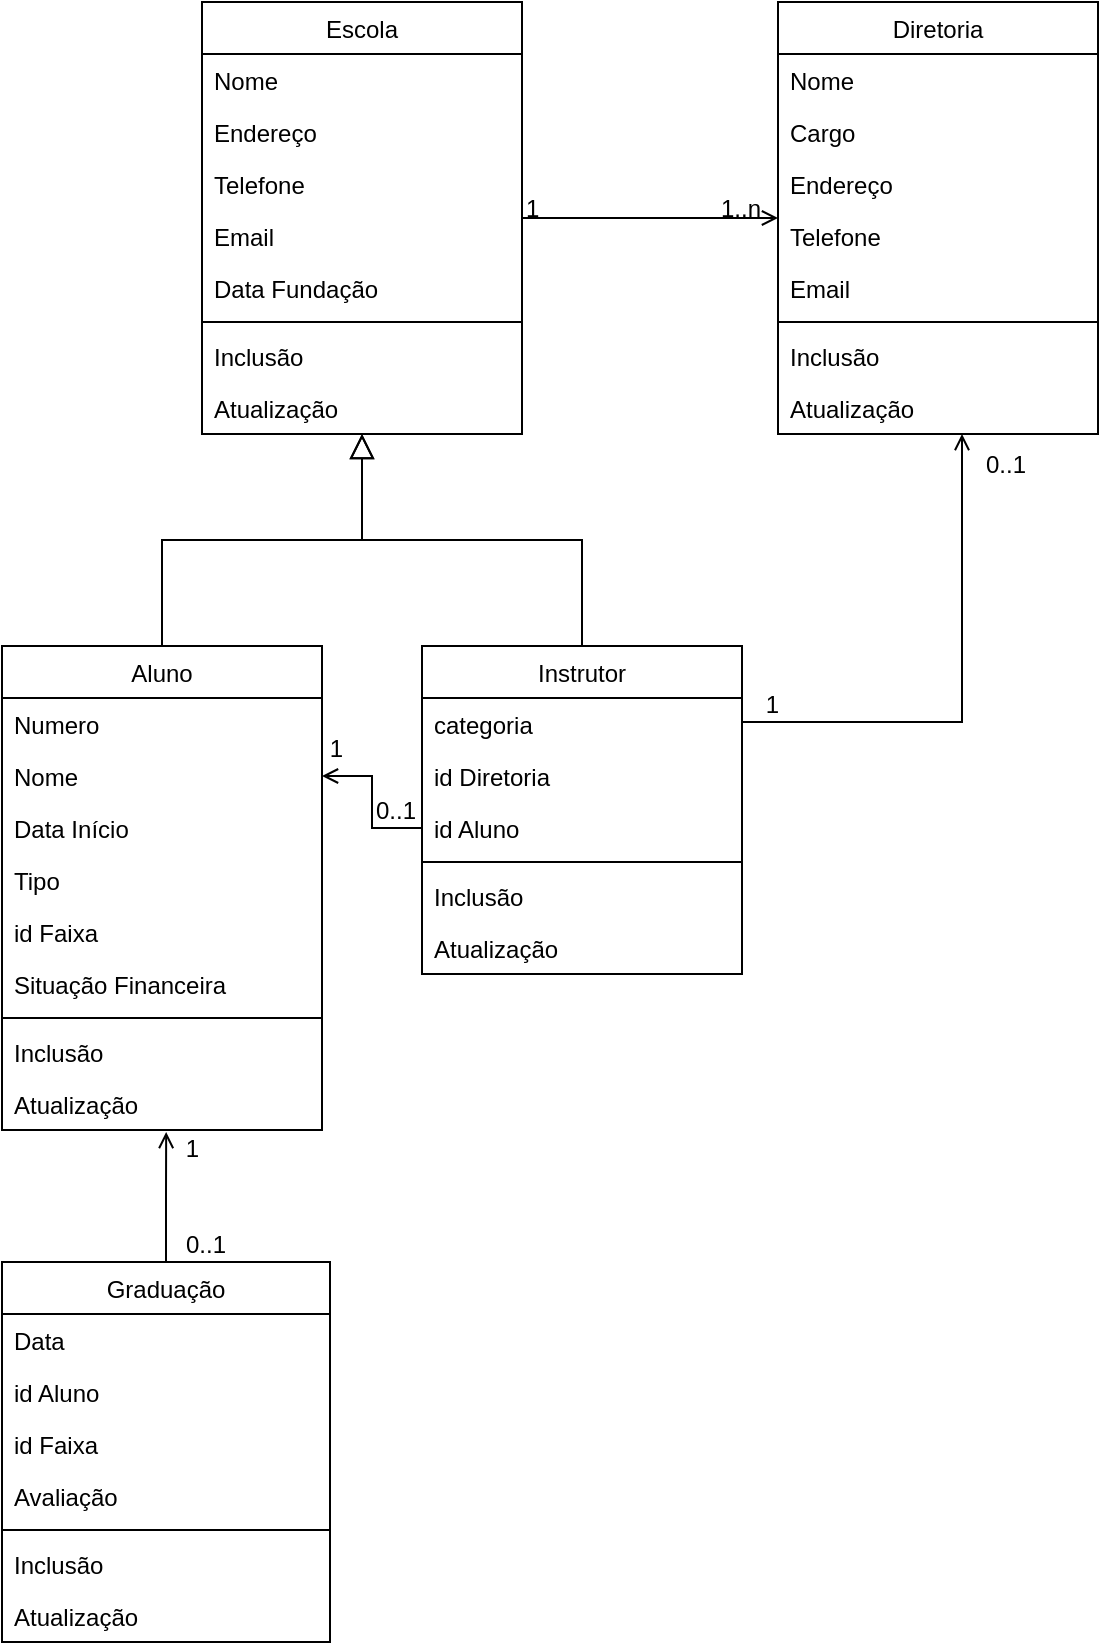 <mxfile version="18.0.1" type="device" pages="3"><diagram id="C5RBs43oDa-KdzZeNtuy" name="Escola"><mxGraphModel dx="1102" dy="857" grid="1" gridSize="10" guides="1" tooltips="1" connect="1" arrows="1" fold="1" page="1" pageScale="1" pageWidth="827" pageHeight="1169" math="0" shadow="0"><root><mxCell id="WIyWlLk6GJQsqaUBKTNV-0"/><mxCell id="WIyWlLk6GJQsqaUBKTNV-1" parent="WIyWlLk6GJQsqaUBKTNV-0"/><mxCell id="zkfFHV4jXpPFQw0GAbJ--0" value="Escola" style="swimlane;fontStyle=0;align=center;verticalAlign=top;childLayout=stackLayout;horizontal=1;startSize=26;horizontalStack=0;resizeParent=1;resizeLast=0;collapsible=1;marginBottom=0;rounded=0;shadow=0;strokeWidth=1;" parent="WIyWlLk6GJQsqaUBKTNV-1" vertex="1"><mxGeometry x="220" y="120" width="160" height="216" as="geometry"><mxRectangle x="230" y="140" width="160" height="26" as="alternateBounds"/></mxGeometry></mxCell><mxCell id="zkfFHV4jXpPFQw0GAbJ--1" value="Nome" style="text;align=left;verticalAlign=top;spacingLeft=4;spacingRight=4;overflow=hidden;rotatable=0;points=[[0,0.5],[1,0.5]];portConstraint=eastwest;" parent="zkfFHV4jXpPFQw0GAbJ--0" vertex="1"><mxGeometry y="26" width="160" height="26" as="geometry"/></mxCell><mxCell id="zkfFHV4jXpPFQw0GAbJ--2" value="Endereço" style="text;align=left;verticalAlign=top;spacingLeft=4;spacingRight=4;overflow=hidden;rotatable=0;points=[[0,0.5],[1,0.5]];portConstraint=eastwest;rounded=0;shadow=0;html=0;" parent="zkfFHV4jXpPFQw0GAbJ--0" vertex="1"><mxGeometry y="52" width="160" height="26" as="geometry"/></mxCell><mxCell id="zkfFHV4jXpPFQw0GAbJ--3" value="Telefone" style="text;align=left;verticalAlign=top;spacingLeft=4;spacingRight=4;overflow=hidden;rotatable=0;points=[[0,0.5],[1,0.5]];portConstraint=eastwest;rounded=0;shadow=0;html=0;" parent="zkfFHV4jXpPFQw0GAbJ--0" vertex="1"><mxGeometry y="78" width="160" height="26" as="geometry"/></mxCell><mxCell id="xUo2ftf9a0GuHG7YRG0D-17" value="Email" style="text;align=left;verticalAlign=top;spacingLeft=4;spacingRight=4;overflow=hidden;rotatable=0;points=[[0,0.5],[1,0.5]];portConstraint=eastwest;rounded=0;shadow=0;html=0;" vertex="1" parent="zkfFHV4jXpPFQw0GAbJ--0"><mxGeometry y="104" width="160" height="26" as="geometry"/></mxCell><mxCell id="xUo2ftf9a0GuHG7YRG0D-16" value="Data Fundação" style="text;align=left;verticalAlign=top;spacingLeft=4;spacingRight=4;overflow=hidden;rotatable=0;points=[[0,0.5],[1,0.5]];portConstraint=eastwest;rounded=0;shadow=0;html=0;" vertex="1" parent="zkfFHV4jXpPFQw0GAbJ--0"><mxGeometry y="130" width="160" height="26" as="geometry"/></mxCell><mxCell id="zkfFHV4jXpPFQw0GAbJ--4" value="" style="line;html=1;strokeWidth=1;align=left;verticalAlign=middle;spacingTop=-1;spacingLeft=3;spacingRight=3;rotatable=0;labelPosition=right;points=[];portConstraint=eastwest;" parent="zkfFHV4jXpPFQw0GAbJ--0" vertex="1"><mxGeometry y="156" width="160" height="8" as="geometry"/></mxCell><mxCell id="xUo2ftf9a0GuHG7YRG0D-18" value="Inclusão" style="text;align=left;verticalAlign=top;spacingLeft=4;spacingRight=4;overflow=hidden;rotatable=0;points=[[0,0.5],[1,0.5]];portConstraint=eastwest;" vertex="1" parent="zkfFHV4jXpPFQw0GAbJ--0"><mxGeometry y="164" width="160" height="26" as="geometry"/></mxCell><mxCell id="zkfFHV4jXpPFQw0GAbJ--5" value="Atualização" style="text;align=left;verticalAlign=top;spacingLeft=4;spacingRight=4;overflow=hidden;rotatable=0;points=[[0,0.5],[1,0.5]];portConstraint=eastwest;" parent="zkfFHV4jXpPFQw0GAbJ--0" vertex="1"><mxGeometry y="190" width="160" height="26" as="geometry"/></mxCell><mxCell id="zkfFHV4jXpPFQw0GAbJ--6" value="Aluno" style="swimlane;fontStyle=0;align=center;verticalAlign=top;childLayout=stackLayout;horizontal=1;startSize=26;horizontalStack=0;resizeParent=1;resizeLast=0;collapsible=1;marginBottom=0;rounded=0;shadow=0;strokeWidth=1;" parent="WIyWlLk6GJQsqaUBKTNV-1" vertex="1"><mxGeometry x="120" y="442" width="160" height="242" as="geometry"><mxRectangle x="130" y="380" width="160" height="26" as="alternateBounds"/></mxGeometry></mxCell><mxCell id="zkfFHV4jXpPFQw0GAbJ--7" value="Numero" style="text;align=left;verticalAlign=top;spacingLeft=4;spacingRight=4;overflow=hidden;rotatable=0;points=[[0,0.5],[1,0.5]];portConstraint=eastwest;" parent="zkfFHV4jXpPFQw0GAbJ--6" vertex="1"><mxGeometry y="26" width="160" height="26" as="geometry"/></mxCell><mxCell id="zkfFHV4jXpPFQw0GAbJ--8" value="Nome" style="text;align=left;verticalAlign=top;spacingLeft=4;spacingRight=4;overflow=hidden;rotatable=0;points=[[0,0.5],[1,0.5]];portConstraint=eastwest;rounded=0;shadow=0;html=0;" parent="zkfFHV4jXpPFQw0GAbJ--6" vertex="1"><mxGeometry y="52" width="160" height="26" as="geometry"/></mxCell><mxCell id="xUo2ftf9a0GuHG7YRG0D-12" value="Data Início" style="text;align=left;verticalAlign=top;spacingLeft=4;spacingRight=4;overflow=hidden;rotatable=0;points=[[0,0.5],[1,0.5]];portConstraint=eastwest;rounded=0;shadow=0;html=0;" vertex="1" parent="zkfFHV4jXpPFQw0GAbJ--6"><mxGeometry y="78" width="160" height="26" as="geometry"/></mxCell><mxCell id="xUo2ftf9a0GuHG7YRG0D-14" value="Tipo" style="text;align=left;verticalAlign=top;spacingLeft=4;spacingRight=4;overflow=hidden;rotatable=0;points=[[0,0.5],[1,0.5]];portConstraint=eastwest;rounded=0;shadow=0;html=0;" vertex="1" parent="zkfFHV4jXpPFQw0GAbJ--6"><mxGeometry y="104" width="160" height="26" as="geometry"/></mxCell><mxCell id="xUo2ftf9a0GuHG7YRG0D-13" value="id Faixa" style="text;align=left;verticalAlign=top;spacingLeft=4;spacingRight=4;overflow=hidden;rotatable=0;points=[[0,0.5],[1,0.5]];portConstraint=eastwest;rounded=0;shadow=0;html=0;" vertex="1" parent="zkfFHV4jXpPFQw0GAbJ--6"><mxGeometry y="130" width="160" height="26" as="geometry"/></mxCell><mxCell id="xUo2ftf9a0GuHG7YRG0D-15" value="Situação Financeira" style="text;align=left;verticalAlign=top;spacingLeft=4;spacingRight=4;overflow=hidden;rotatable=0;points=[[0,0.5],[1,0.5]];portConstraint=eastwest;rounded=0;shadow=0;html=0;" vertex="1" parent="zkfFHV4jXpPFQw0GAbJ--6"><mxGeometry y="156" width="160" height="26" as="geometry"/></mxCell><mxCell id="zkfFHV4jXpPFQw0GAbJ--9" value="" style="line;html=1;strokeWidth=1;align=left;verticalAlign=middle;spacingTop=-1;spacingLeft=3;spacingRight=3;rotatable=0;labelPosition=right;points=[];portConstraint=eastwest;" parent="zkfFHV4jXpPFQw0GAbJ--6" vertex="1"><mxGeometry y="182" width="160" height="8" as="geometry"/></mxCell><mxCell id="zkfFHV4jXpPFQw0GAbJ--11" value="Inclusão" style="text;align=left;verticalAlign=top;spacingLeft=4;spacingRight=4;overflow=hidden;rotatable=0;points=[[0,0.5],[1,0.5]];portConstraint=eastwest;" parent="zkfFHV4jXpPFQw0GAbJ--6" vertex="1"><mxGeometry y="190" width="160" height="26" as="geometry"/></mxCell><mxCell id="zkfFHV4jXpPFQw0GAbJ--10" value="Atualização" style="text;align=left;verticalAlign=top;spacingLeft=4;spacingRight=4;overflow=hidden;rotatable=0;points=[[0,0.5],[1,0.5]];portConstraint=eastwest;fontStyle=0" parent="zkfFHV4jXpPFQw0GAbJ--6" vertex="1"><mxGeometry y="216" width="160" height="26" as="geometry"/></mxCell><mxCell id="zkfFHV4jXpPFQw0GAbJ--12" value="" style="endArrow=block;endSize=10;endFill=0;shadow=0;strokeWidth=1;rounded=0;edgeStyle=elbowEdgeStyle;elbow=vertical;" parent="WIyWlLk6GJQsqaUBKTNV-1" source="zkfFHV4jXpPFQw0GAbJ--6" target="zkfFHV4jXpPFQw0GAbJ--0" edge="1"><mxGeometry width="160" relative="1" as="geometry"><mxPoint x="200" y="203" as="sourcePoint"/><mxPoint x="200" y="203" as="targetPoint"/></mxGeometry></mxCell><mxCell id="zkfFHV4jXpPFQw0GAbJ--13" value="Instrutor" style="swimlane;fontStyle=0;align=center;verticalAlign=top;childLayout=stackLayout;horizontal=1;startSize=26;horizontalStack=0;resizeParent=1;resizeLast=0;collapsible=1;marginBottom=0;rounded=0;shadow=0;strokeWidth=1;" parent="WIyWlLk6GJQsqaUBKTNV-1" vertex="1"><mxGeometry x="330" y="442" width="160" height="164" as="geometry"><mxRectangle x="340" y="380" width="170" height="26" as="alternateBounds"/></mxGeometry></mxCell><mxCell id="xUo2ftf9a0GuHG7YRG0D-32" value="categoria" style="text;align=left;verticalAlign=top;spacingLeft=4;spacingRight=4;overflow=hidden;rotatable=0;points=[[0,0.5],[1,0.5]];portConstraint=eastwest;" vertex="1" parent="zkfFHV4jXpPFQw0GAbJ--13"><mxGeometry y="26" width="160" height="26" as="geometry"/></mxCell><mxCell id="xUo2ftf9a0GuHG7YRG0D-33" value="id Diretoria" style="text;align=left;verticalAlign=top;spacingLeft=4;spacingRight=4;overflow=hidden;rotatable=0;points=[[0,0.5],[1,0.5]];portConstraint=eastwest;" vertex="1" parent="zkfFHV4jXpPFQw0GAbJ--13"><mxGeometry y="52" width="160" height="26" as="geometry"/></mxCell><mxCell id="zkfFHV4jXpPFQw0GAbJ--14" value="id Aluno" style="text;align=left;verticalAlign=top;spacingLeft=4;spacingRight=4;overflow=hidden;rotatable=0;points=[[0,0.5],[1,0.5]];portConstraint=eastwest;" parent="zkfFHV4jXpPFQw0GAbJ--13" vertex="1"><mxGeometry y="78" width="160" height="26" as="geometry"/></mxCell><mxCell id="zkfFHV4jXpPFQw0GAbJ--15" value="" style="line;html=1;strokeWidth=1;align=left;verticalAlign=middle;spacingTop=-1;spacingLeft=3;spacingRight=3;rotatable=0;labelPosition=right;points=[];portConstraint=eastwest;" parent="zkfFHV4jXpPFQw0GAbJ--13" vertex="1"><mxGeometry y="104" width="160" height="8" as="geometry"/></mxCell><mxCell id="xUo2ftf9a0GuHG7YRG0D-19" value="Inclusão" style="text;align=left;verticalAlign=top;spacingLeft=4;spacingRight=4;overflow=hidden;rotatable=0;points=[[0,0.5],[1,0.5]];portConstraint=eastwest;" vertex="1" parent="zkfFHV4jXpPFQw0GAbJ--13"><mxGeometry y="112" width="160" height="26" as="geometry"/></mxCell><mxCell id="xUo2ftf9a0GuHG7YRG0D-20" value="Atualização" style="text;align=left;verticalAlign=top;spacingLeft=4;spacingRight=4;overflow=hidden;rotatable=0;points=[[0,0.5],[1,0.5]];portConstraint=eastwest;fontStyle=0" vertex="1" parent="zkfFHV4jXpPFQw0GAbJ--13"><mxGeometry y="138" width="160" height="26" as="geometry"/></mxCell><mxCell id="zkfFHV4jXpPFQw0GAbJ--16" value="" style="endArrow=block;endSize=10;endFill=0;shadow=0;strokeWidth=1;rounded=0;edgeStyle=elbowEdgeStyle;elbow=vertical;" parent="WIyWlLk6GJQsqaUBKTNV-1" source="zkfFHV4jXpPFQw0GAbJ--13" target="zkfFHV4jXpPFQw0GAbJ--0" edge="1"><mxGeometry width="160" relative="1" as="geometry"><mxPoint x="210" y="373" as="sourcePoint"/><mxPoint x="310" y="271" as="targetPoint"/></mxGeometry></mxCell><mxCell id="zkfFHV4jXpPFQw0GAbJ--17" value="Diretoria" style="swimlane;fontStyle=0;align=center;verticalAlign=top;childLayout=stackLayout;horizontal=1;startSize=26;horizontalStack=0;resizeParent=1;resizeLast=0;collapsible=1;marginBottom=0;rounded=0;shadow=0;strokeWidth=1;" parent="WIyWlLk6GJQsqaUBKTNV-1" vertex="1"><mxGeometry x="508" y="120" width="160" height="216" as="geometry"><mxRectangle x="550" y="140" width="160" height="26" as="alternateBounds"/></mxGeometry></mxCell><mxCell id="zkfFHV4jXpPFQw0GAbJ--18" value="Nome" style="text;align=left;verticalAlign=top;spacingLeft=4;spacingRight=4;overflow=hidden;rotatable=0;points=[[0,0.5],[1,0.5]];portConstraint=eastwest;" parent="zkfFHV4jXpPFQw0GAbJ--17" vertex="1"><mxGeometry y="26" width="160" height="26" as="geometry"/></mxCell><mxCell id="zkfFHV4jXpPFQw0GAbJ--19" value="Cargo" style="text;align=left;verticalAlign=top;spacingLeft=4;spacingRight=4;overflow=hidden;rotatable=0;points=[[0,0.5],[1,0.5]];portConstraint=eastwest;rounded=0;shadow=0;html=0;" parent="zkfFHV4jXpPFQw0GAbJ--17" vertex="1"><mxGeometry y="52" width="160" height="26" as="geometry"/></mxCell><mxCell id="zkfFHV4jXpPFQw0GAbJ--20" value="Endereço" style="text;align=left;verticalAlign=top;spacingLeft=4;spacingRight=4;overflow=hidden;rotatable=0;points=[[0,0.5],[1,0.5]];portConstraint=eastwest;rounded=0;shadow=0;html=0;" parent="zkfFHV4jXpPFQw0GAbJ--17" vertex="1"><mxGeometry y="78" width="160" height="26" as="geometry"/></mxCell><mxCell id="zkfFHV4jXpPFQw0GAbJ--21" value="Telefone" style="text;align=left;verticalAlign=top;spacingLeft=4;spacingRight=4;overflow=hidden;rotatable=0;points=[[0,0.5],[1,0.5]];portConstraint=eastwest;rounded=0;shadow=0;html=0;" parent="zkfFHV4jXpPFQw0GAbJ--17" vertex="1"><mxGeometry y="104" width="160" height="26" as="geometry"/></mxCell><mxCell id="zkfFHV4jXpPFQw0GAbJ--22" value="Email" style="text;align=left;verticalAlign=top;spacingLeft=4;spacingRight=4;overflow=hidden;rotatable=0;points=[[0,0.5],[1,0.5]];portConstraint=eastwest;rounded=0;shadow=0;html=0;" parent="zkfFHV4jXpPFQw0GAbJ--17" vertex="1"><mxGeometry y="130" width="160" height="26" as="geometry"/></mxCell><mxCell id="zkfFHV4jXpPFQw0GAbJ--23" value="" style="line;html=1;strokeWidth=1;align=left;verticalAlign=middle;spacingTop=-1;spacingLeft=3;spacingRight=3;rotatable=0;labelPosition=right;points=[];portConstraint=eastwest;" parent="zkfFHV4jXpPFQw0GAbJ--17" vertex="1"><mxGeometry y="156" width="160" height="8" as="geometry"/></mxCell><mxCell id="xUo2ftf9a0GuHG7YRG0D-21" value="Inclusão" style="text;align=left;verticalAlign=top;spacingLeft=4;spacingRight=4;overflow=hidden;rotatable=0;points=[[0,0.5],[1,0.5]];portConstraint=eastwest;" vertex="1" parent="zkfFHV4jXpPFQw0GAbJ--17"><mxGeometry y="164" width="160" height="26" as="geometry"/></mxCell><mxCell id="xUo2ftf9a0GuHG7YRG0D-22" value="Atualização" style="text;align=left;verticalAlign=top;spacingLeft=4;spacingRight=4;overflow=hidden;rotatable=0;points=[[0,0.5],[1,0.5]];portConstraint=eastwest;" vertex="1" parent="zkfFHV4jXpPFQw0GAbJ--17"><mxGeometry y="190" width="160" height="26" as="geometry"/></mxCell><mxCell id="zkfFHV4jXpPFQw0GAbJ--26" value="" style="endArrow=open;shadow=0;strokeWidth=1;rounded=0;endFill=1;edgeStyle=elbowEdgeStyle;elbow=vertical;" parent="WIyWlLk6GJQsqaUBKTNV-1" source="zkfFHV4jXpPFQw0GAbJ--0" target="zkfFHV4jXpPFQw0GAbJ--17" edge="1"><mxGeometry x="0.5" y="41" relative="1" as="geometry"><mxPoint x="380" y="192" as="sourcePoint"/><mxPoint x="540" y="192" as="targetPoint"/><mxPoint x="-40" y="32" as="offset"/></mxGeometry></mxCell><mxCell id="zkfFHV4jXpPFQw0GAbJ--27" value="1" style="resizable=0;align=left;verticalAlign=bottom;labelBackgroundColor=none;fontSize=12;" parent="zkfFHV4jXpPFQw0GAbJ--26" connectable="0" vertex="1"><mxGeometry x="-1" relative="1" as="geometry"><mxPoint y="4" as="offset"/></mxGeometry></mxCell><mxCell id="zkfFHV4jXpPFQw0GAbJ--28" value="1..n" style="resizable=0;align=right;verticalAlign=bottom;labelBackgroundColor=none;fontSize=12;" parent="zkfFHV4jXpPFQw0GAbJ--26" connectable="0" vertex="1"><mxGeometry x="1" relative="1" as="geometry"><mxPoint x="-7" y="4" as="offset"/></mxGeometry></mxCell><mxCell id="xUo2ftf9a0GuHG7YRG0D-3" value="" style="endArrow=open;shadow=0;strokeWidth=1;rounded=0;endFill=1;edgeStyle=elbowEdgeStyle;elbow=vertical;entryX=0.575;entryY=1;entryDx=0;entryDy=0;entryPerimeter=0;exitX=1;exitY=0.5;exitDx=0;exitDy=0;" edge="1" parent="WIyWlLk6GJQsqaUBKTNV-1" source="zkfFHV4jXpPFQw0GAbJ--14"><mxGeometry x="0.5" y="41" relative="1" as="geometry"><mxPoint x="480" y="430" as="sourcePoint"/><mxPoint x="600" y="336" as="targetPoint"/><mxPoint x="-40" y="32" as="offset"/><Array as="points"><mxPoint x="560" y="480"/></Array></mxGeometry></mxCell><mxCell id="xUo2ftf9a0GuHG7YRG0D-4" value="0..1" style="resizable=0;align=left;verticalAlign=bottom;labelBackgroundColor=none;fontSize=12;" connectable="0" vertex="1" parent="xUo2ftf9a0GuHG7YRG0D-3"><mxGeometry x="-1" relative="1" as="geometry"><mxPoint x="120" y="-173" as="offset"/></mxGeometry></mxCell><mxCell id="xUo2ftf9a0GuHG7YRG0D-5" value="1" style="resizable=0;align=right;verticalAlign=bottom;labelBackgroundColor=none;fontSize=12;" connectable="0" vertex="1" parent="xUo2ftf9a0GuHG7YRG0D-3"><mxGeometry x="1" relative="1" as="geometry"><mxPoint x="-90" y="144" as="offset"/></mxGeometry></mxCell><mxCell id="xUo2ftf9a0GuHG7YRG0D-7" value="" style="endArrow=open;shadow=0;strokeWidth=1;rounded=0;endFill=1;edgeStyle=elbowEdgeStyle;elbow=vertical;exitX=0;exitY=0.5;exitDx=0;exitDy=0;entryX=1;entryY=0.5;entryDx=0;entryDy=0;" edge="1" parent="WIyWlLk6GJQsqaUBKTNV-1" source="zkfFHV4jXpPFQw0GAbJ--14" target="zkfFHV4jXpPFQw0GAbJ--8"><mxGeometry x="0.5" y="41" relative="1" as="geometry"><mxPoint x="400" y="209" as="sourcePoint"/><mxPoint x="528" y="209" as="targetPoint"/><mxPoint x="-40" y="32" as="offset"/></mxGeometry></mxCell><mxCell id="xUo2ftf9a0GuHG7YRG0D-8" value="0..1" style="resizable=0;align=left;verticalAlign=bottom;labelBackgroundColor=none;fontSize=12;" connectable="0" vertex="1" parent="xUo2ftf9a0GuHG7YRG0D-7"><mxGeometry x="-1" relative="1" as="geometry"><mxPoint x="-120" y="217" as="offset"/></mxGeometry></mxCell><mxCell id="xUo2ftf9a0GuHG7YRG0D-9" value="1" style="resizable=0;align=right;verticalAlign=bottom;labelBackgroundColor=none;fontSize=12;" connectable="0" vertex="1" parent="xUo2ftf9a0GuHG7YRG0D-7"><mxGeometry x="1" relative="1" as="geometry"><mxPoint x="-60" y="195" as="offset"/></mxGeometry></mxCell><mxCell id="xUo2ftf9a0GuHG7YRG0D-34" value="Graduação" style="swimlane;fontStyle=0;align=center;verticalAlign=top;childLayout=stackLayout;horizontal=1;startSize=26;horizontalStack=0;resizeParent=1;resizeLast=0;collapsible=1;marginBottom=0;rounded=0;shadow=0;strokeWidth=1;" vertex="1" parent="WIyWlLk6GJQsqaUBKTNV-1"><mxGeometry x="120" y="750" width="164" height="190" as="geometry"><mxRectangle x="340" y="380" width="170" height="26" as="alternateBounds"/></mxGeometry></mxCell><mxCell id="xUo2ftf9a0GuHG7YRG0D-35" value="Data" style="text;align=left;verticalAlign=top;spacingLeft=4;spacingRight=4;overflow=hidden;rotatable=0;points=[[0,0.5],[1,0.5]];portConstraint=eastwest;" vertex="1" parent="xUo2ftf9a0GuHG7YRG0D-34"><mxGeometry y="26" width="164" height="26" as="geometry"/></mxCell><mxCell id="xUo2ftf9a0GuHG7YRG0D-36" value="id Aluno" style="text;align=left;verticalAlign=top;spacingLeft=4;spacingRight=4;overflow=hidden;rotatable=0;points=[[0,0.5],[1,0.5]];portConstraint=eastwest;" vertex="1" parent="xUo2ftf9a0GuHG7YRG0D-34"><mxGeometry y="52" width="164" height="26" as="geometry"/></mxCell><mxCell id="c6w7MMXmlsGYVmgzqtqq-0" value="id Faixa" style="text;align=left;verticalAlign=top;spacingLeft=4;spacingRight=4;overflow=hidden;rotatable=0;points=[[0,0.5],[1,0.5]];portConstraint=eastwest;" vertex="1" parent="xUo2ftf9a0GuHG7YRG0D-34"><mxGeometry y="78" width="164" height="26" as="geometry"/></mxCell><mxCell id="xUo2ftf9a0GuHG7YRG0D-37" value="Avaliação" style="text;align=left;verticalAlign=top;spacingLeft=4;spacingRight=4;overflow=hidden;rotatable=0;points=[[0,0.5],[1,0.5]];portConstraint=eastwest;" vertex="1" parent="xUo2ftf9a0GuHG7YRG0D-34"><mxGeometry y="104" width="164" height="26" as="geometry"/></mxCell><mxCell id="xUo2ftf9a0GuHG7YRG0D-38" value="" style="line;html=1;strokeWidth=1;align=left;verticalAlign=middle;spacingTop=-1;spacingLeft=3;spacingRight=3;rotatable=0;labelPosition=right;points=[];portConstraint=eastwest;" vertex="1" parent="xUo2ftf9a0GuHG7YRG0D-34"><mxGeometry y="130" width="164" height="8" as="geometry"/></mxCell><mxCell id="xUo2ftf9a0GuHG7YRG0D-39" value="Inclusão" style="text;align=left;verticalAlign=top;spacingLeft=4;spacingRight=4;overflow=hidden;rotatable=0;points=[[0,0.5],[1,0.5]];portConstraint=eastwest;" vertex="1" parent="xUo2ftf9a0GuHG7YRG0D-34"><mxGeometry y="138" width="164" height="26" as="geometry"/></mxCell><mxCell id="xUo2ftf9a0GuHG7YRG0D-40" value="Atualização" style="text;align=left;verticalAlign=top;spacingLeft=4;spacingRight=4;overflow=hidden;rotatable=0;points=[[0,0.5],[1,0.5]];portConstraint=eastwest;fontStyle=0" vertex="1" parent="xUo2ftf9a0GuHG7YRG0D-34"><mxGeometry y="164" width="164" height="26" as="geometry"/></mxCell><mxCell id="c6w7MMXmlsGYVmgzqtqq-1" value="" style="endArrow=open;shadow=0;strokeWidth=1;rounded=0;endFill=1;edgeStyle=elbowEdgeStyle;elbow=vertical;exitX=0.5;exitY=0;exitDx=0;exitDy=0;entryX=0.513;entryY=1.038;entryDx=0;entryDy=0;entryPerimeter=0;" edge="1" parent="WIyWlLk6GJQsqaUBKTNV-1" source="xUo2ftf9a0GuHG7YRG0D-34" target="zkfFHV4jXpPFQw0GAbJ--10"><mxGeometry x="0.5" y="41" relative="1" as="geometry"><mxPoint x="340" y="543" as="sourcePoint"/><mxPoint x="290" y="517" as="targetPoint"/><mxPoint x="-40" y="32" as="offset"/></mxGeometry></mxCell><mxCell id="c6w7MMXmlsGYVmgzqtqq-3" value="1" style="resizable=0;align=right;verticalAlign=bottom;labelBackgroundColor=none;fontSize=12;" connectable="0" vertex="1" parent="c6w7MMXmlsGYVmgzqtqq-1"><mxGeometry x="1" relative="1" as="geometry"><mxPoint x="90" y="-183" as="offset"/></mxGeometry></mxCell><mxCell id="c6w7MMXmlsGYVmgzqtqq-5" value="0..1" style="resizable=0;align=left;verticalAlign=bottom;labelBackgroundColor=none;fontSize=12;" connectable="0" vertex="1" parent="WIyWlLk6GJQsqaUBKTNV-1"><mxGeometry x="305" y="533" as="geometry"/></mxCell></root></mxGraphModel></diagram><diagram id="FbBpm_GdU_GxDmUcSdz3" name="Programa"><mxGraphModel dx="1102" dy="857" grid="1" gridSize="10" guides="1" tooltips="1" connect="1" arrows="1" fold="1" page="1" pageScale="1" pageWidth="827" pageHeight="1169" math="0" shadow="0"><root><mxCell id="0"/><mxCell id="1" parent="0"/><mxCell id="pBOj4XT8MHlEe216ShOD-1" value="Faixa" style="swimlane;fontStyle=1;align=center;verticalAlign=top;childLayout=stackLayout;horizontal=1;startSize=26;horizontalStack=0;resizeParent=1;resizeParentMax=0;resizeLast=0;collapsible=1;marginBottom=0;" vertex="1" parent="1"><mxGeometry x="300" y="359" width="160" height="242" as="geometry"><mxRectangle x="130" y="770" width="100" height="26" as="alternateBounds"/></mxGeometry></mxCell><mxCell id="pBOj4XT8MHlEe216ShOD-2" value="+ Cor" style="text;strokeColor=none;fillColor=none;align=left;verticalAlign=top;spacingLeft=4;spacingRight=4;overflow=hidden;rotatable=0;points=[[0,0.5],[1,0.5]];portConstraint=eastwest;" vertex="1" parent="pBOj4XT8MHlEe216ShOD-1"><mxGeometry y="26" width="160" height="26" as="geometry"/></mxCell><mxCell id="pBOj4XT8MHlEe216ShOD-3" value="+ Grau" style="text;strokeColor=none;fillColor=none;align=left;verticalAlign=top;spacingLeft=4;spacingRight=4;overflow=hidden;rotatable=0;points=[[0,0.5],[1,0.5]];portConstraint=eastwest;" vertex="1" parent="pBOj4XT8MHlEe216ShOD-1"><mxGeometry y="52" width="160" height="26" as="geometry"/></mxCell><mxCell id="pBOj4XT8MHlEe216ShOD-4" value="+ Tempo Médio Graduação" style="text;strokeColor=none;fillColor=none;align=left;verticalAlign=top;spacingLeft=4;spacingRight=4;overflow=hidden;rotatable=0;points=[[0,0.5],[1,0.5]];portConstraint=eastwest;" vertex="1" parent="pBOj4XT8MHlEe216ShOD-1"><mxGeometry y="78" width="160" height="26" as="geometry"/></mxCell><mxCell id="Yc0joaOH-OaUVPGc7T42-1" value="+ Tempo Médio Graduação" style="text;strokeColor=none;fillColor=none;align=left;verticalAlign=top;spacingLeft=4;spacingRight=4;overflow=hidden;rotatable=0;points=[[0,0.5],[1,0.5]];portConstraint=eastwest;" vertex="1" parent="pBOj4XT8MHlEe216ShOD-1"><mxGeometry y="104" width="160" height="26" as="geometry"/></mxCell><mxCell id="pBOj4XT8MHlEe216ShOD-23" value="+ Hex" style="text;strokeColor=none;fillColor=none;align=left;verticalAlign=top;spacingLeft=4;spacingRight=4;overflow=hidden;rotatable=0;points=[[0,0.5],[1,0.5]];portConstraint=eastwest;" vertex="1" parent="pBOj4XT8MHlEe216ShOD-1"><mxGeometry y="130" width="160" height="26" as="geometry"/></mxCell><mxCell id="pBOj4XT8MHlEe216ShOD-5" value="" style="line;strokeWidth=1;fillColor=none;align=left;verticalAlign=middle;spacingTop=-1;spacingLeft=3;spacingRight=3;rotatable=0;labelPosition=right;points=[];portConstraint=eastwest;" vertex="1" parent="pBOj4XT8MHlEe216ShOD-1"><mxGeometry y="156" width="160" height="8" as="geometry"/></mxCell><mxCell id="pBOj4XT8MHlEe216ShOD-6" value="+ Inclusão" style="text;strokeColor=none;fillColor=none;align=left;verticalAlign=top;spacingLeft=4;spacingRight=4;overflow=hidden;rotatable=0;points=[[0,0.5],[1,0.5]];portConstraint=eastwest;" vertex="1" parent="pBOj4XT8MHlEe216ShOD-1"><mxGeometry y="164" width="160" height="26" as="geometry"/></mxCell><mxCell id="pBOj4XT8MHlEe216ShOD-7" value="+ Atualização" style="text;strokeColor=none;fillColor=none;align=left;verticalAlign=top;spacingLeft=4;spacingRight=4;overflow=hidden;rotatable=0;points=[[0,0.5],[1,0.5]];portConstraint=eastwest;" vertex="1" parent="pBOj4XT8MHlEe216ShOD-1"><mxGeometry y="190" width="160" height="26" as="geometry"/></mxCell><mxCell id="pBOj4XT8MHlEe216ShOD-8" value="+ Consulta" style="text;strokeColor=none;fillColor=none;align=left;verticalAlign=top;spacingLeft=4;spacingRight=4;overflow=hidden;rotatable=0;points=[[0,0.5],[1,0.5]];portConstraint=eastwest;" vertex="1" parent="pBOj4XT8MHlEe216ShOD-1"><mxGeometry y="216" width="160" height="26" as="geometry"/></mxCell><mxCell id="pBOj4XT8MHlEe216ShOD-9" value="Programa" style="swimlane;fontStyle=0;align=center;verticalAlign=top;childLayout=stackLayout;horizontal=1;startSize=26;horizontalStack=0;resizeParent=1;resizeLast=0;collapsible=1;marginBottom=0;rounded=0;shadow=0;strokeWidth=1;" vertex="1" parent="1"><mxGeometry x="80" y="560" width="160" height="164" as="geometry"><mxRectangle x="340" y="380" width="170" height="26" as="alternateBounds"/></mxGeometry></mxCell><mxCell id="pBOj4XT8MHlEe216ShOD-10" value="id Faixa" style="text;align=left;verticalAlign=top;spacingLeft=4;spacingRight=4;overflow=hidden;rotatable=0;points=[[0,0.5],[1,0.5]];portConstraint=eastwest;" vertex="1" parent="pBOj4XT8MHlEe216ShOD-9"><mxGeometry y="26" width="160" height="26" as="geometry"/></mxCell><mxCell id="pBOj4XT8MHlEe216ShOD-11" value="Sequência" style="text;align=left;verticalAlign=top;spacingLeft=4;spacingRight=4;overflow=hidden;rotatable=0;points=[[0,0.5],[1,0.5]];portConstraint=eastwest;" vertex="1" parent="pBOj4XT8MHlEe216ShOD-9"><mxGeometry y="52" width="160" height="26" as="geometry"/></mxCell><mxCell id="pBOj4XT8MHlEe216ShOD-12" value="Descrição" style="text;align=left;verticalAlign=top;spacingLeft=4;spacingRight=4;overflow=hidden;rotatable=0;points=[[0,0.5],[1,0.5]];portConstraint=eastwest;" vertex="1" parent="pBOj4XT8MHlEe216ShOD-9"><mxGeometry y="78" width="160" height="26" as="geometry"/></mxCell><mxCell id="pBOj4XT8MHlEe216ShOD-13" value="" style="line;html=1;strokeWidth=1;align=left;verticalAlign=middle;spacingTop=-1;spacingLeft=3;spacingRight=3;rotatable=0;labelPosition=right;points=[];portConstraint=eastwest;" vertex="1" parent="pBOj4XT8MHlEe216ShOD-9"><mxGeometry y="104" width="160" height="8" as="geometry"/></mxCell><mxCell id="pBOj4XT8MHlEe216ShOD-14" value="Inclusão" style="text;align=left;verticalAlign=top;spacingLeft=4;spacingRight=4;overflow=hidden;rotatable=0;points=[[0,0.5],[1,0.5]];portConstraint=eastwest;" vertex="1" parent="pBOj4XT8MHlEe216ShOD-9"><mxGeometry y="112" width="160" height="26" as="geometry"/></mxCell><mxCell id="pBOj4XT8MHlEe216ShOD-15" value="Atualização" style="text;align=left;verticalAlign=top;spacingLeft=4;spacingRight=4;overflow=hidden;rotatable=0;points=[[0,0.5],[1,0.5]];portConstraint=eastwest;fontStyle=0" vertex="1" parent="pBOj4XT8MHlEe216ShOD-9"><mxGeometry y="138" width="160" height="26" as="geometry"/></mxCell><mxCell id="pBOj4XT8MHlEe216ShOD-16" value="Equipamento" style="swimlane;fontStyle=0;align=center;verticalAlign=top;childLayout=stackLayout;horizontal=1;startSize=26;horizontalStack=0;resizeParent=1;resizeLast=0;collapsible=1;marginBottom=0;rounded=0;shadow=0;strokeWidth=1;" vertex="1" parent="1"><mxGeometry x="480" y="120" width="160" height="190" as="geometry"><mxRectangle x="340" y="380" width="170" height="26" as="alternateBounds"/></mxGeometry></mxCell><mxCell id="pBOj4XT8MHlEe216ShOD-17" value="Tipo" style="text;align=left;verticalAlign=top;spacingLeft=4;spacingRight=4;overflow=hidden;rotatable=0;points=[[0,0.5],[1,0.5]];portConstraint=eastwest;" vertex="1" parent="pBOj4XT8MHlEe216ShOD-16"><mxGeometry y="26" width="160" height="26" as="geometry"/></mxCell><mxCell id="pBOj4XT8MHlEe216ShOD-40" value="Nome" style="text;align=left;verticalAlign=top;spacingLeft=4;spacingRight=4;overflow=hidden;rotatable=0;points=[[0,0.5],[1,0.5]];portConstraint=eastwest;" vertex="1" parent="pBOj4XT8MHlEe216ShOD-16"><mxGeometry y="52" width="160" height="26" as="geometry"/></mxCell><mxCell id="pBOj4XT8MHlEe216ShOD-18" value="id Faixa" style="text;align=left;verticalAlign=top;spacingLeft=4;spacingRight=4;overflow=hidden;rotatable=0;points=[[0,0.5],[1,0.5]];portConstraint=eastwest;" vertex="1" parent="pBOj4XT8MHlEe216ShOD-16"><mxGeometry y="78" width="160" height="26" as="geometry"/></mxCell><mxCell id="pBOj4XT8MHlEe216ShOD-19" value="Preço" style="text;align=left;verticalAlign=top;spacingLeft=4;spacingRight=4;overflow=hidden;rotatable=0;points=[[0,0.5],[1,0.5]];portConstraint=eastwest;" vertex="1" parent="pBOj4XT8MHlEe216ShOD-16"><mxGeometry y="104" width="160" height="26" as="geometry"/></mxCell><mxCell id="pBOj4XT8MHlEe216ShOD-20" value="" style="line;html=1;strokeWidth=1;align=left;verticalAlign=middle;spacingTop=-1;spacingLeft=3;spacingRight=3;rotatable=0;labelPosition=right;points=[];portConstraint=eastwest;" vertex="1" parent="pBOj4XT8MHlEe216ShOD-16"><mxGeometry y="130" width="160" height="8" as="geometry"/></mxCell><mxCell id="pBOj4XT8MHlEe216ShOD-21" value="Inclusão" style="text;align=left;verticalAlign=top;spacingLeft=4;spacingRight=4;overflow=hidden;rotatable=0;points=[[0,0.5],[1,0.5]];portConstraint=eastwest;" vertex="1" parent="pBOj4XT8MHlEe216ShOD-16"><mxGeometry y="138" width="160" height="26" as="geometry"/></mxCell><mxCell id="pBOj4XT8MHlEe216ShOD-22" value="Atualização" style="text;align=left;verticalAlign=top;spacingLeft=4;spacingRight=4;overflow=hidden;rotatable=0;points=[[0,0.5],[1,0.5]];portConstraint=eastwest;fontStyle=0" vertex="1" parent="pBOj4XT8MHlEe216ShOD-16"><mxGeometry y="164" width="160" height="26" as="geometry"/></mxCell><mxCell id="pBOj4XT8MHlEe216ShOD-26" value="Equipamento do Aluno" style="swimlane;fontStyle=0;align=center;verticalAlign=top;childLayout=stackLayout;horizontal=1;startSize=26;horizontalStack=0;resizeParent=1;resizeLast=0;collapsible=1;marginBottom=0;rounded=0;shadow=0;strokeWidth=1;" vertex="1" parent="1"><mxGeometry x="122" y="120" width="160" height="190" as="geometry"><mxRectangle x="340" y="380" width="170" height="26" as="alternateBounds"/></mxGeometry></mxCell><mxCell id="pBOj4XT8MHlEe216ShOD-27" value="id Aluno" style="text;align=left;verticalAlign=top;spacingLeft=4;spacingRight=4;overflow=hidden;rotatable=0;points=[[0,0.5],[1,0.5]];portConstraint=eastwest;" vertex="1" parent="pBOj4XT8MHlEe216ShOD-26"><mxGeometry y="26" width="160" height="26" as="geometry"/></mxCell><mxCell id="Hg955SzeKIc9vLQQL9Q6-1" value="id Equipamento" style="text;align=left;verticalAlign=top;spacingLeft=4;spacingRight=4;overflow=hidden;rotatable=0;points=[[0,0.5],[1,0.5]];portConstraint=eastwest;" vertex="1" parent="pBOj4XT8MHlEe216ShOD-26"><mxGeometry y="52" width="160" height="26" as="geometry"/></mxCell><mxCell id="pBOj4XT8MHlEe216ShOD-43" value="Data Aquisição" style="text;align=left;verticalAlign=top;spacingLeft=4;spacingRight=4;overflow=hidden;rotatable=0;points=[[0,0.5],[1,0.5]];portConstraint=eastwest;" vertex="1" parent="pBOj4XT8MHlEe216ShOD-26"><mxGeometry y="78" width="160" height="26" as="geometry"/></mxCell><mxCell id="pBOj4XT8MHlEe216ShOD-29" value="Preço" style="text;align=left;verticalAlign=top;spacingLeft=4;spacingRight=4;overflow=hidden;rotatable=0;points=[[0,0.5],[1,0.5]];portConstraint=eastwest;" vertex="1" parent="pBOj4XT8MHlEe216ShOD-26"><mxGeometry y="104" width="160" height="26" as="geometry"/></mxCell><mxCell id="pBOj4XT8MHlEe216ShOD-30" value="" style="line;html=1;strokeWidth=1;align=left;verticalAlign=middle;spacingTop=-1;spacingLeft=3;spacingRight=3;rotatable=0;labelPosition=right;points=[];portConstraint=eastwest;" vertex="1" parent="pBOj4XT8MHlEe216ShOD-26"><mxGeometry y="130" width="160" height="8" as="geometry"/></mxCell><mxCell id="pBOj4XT8MHlEe216ShOD-31" value="Inclusão" style="text;align=left;verticalAlign=top;spacingLeft=4;spacingRight=4;overflow=hidden;rotatable=0;points=[[0,0.5],[1,0.5]];portConstraint=eastwest;" vertex="1" parent="pBOj4XT8MHlEe216ShOD-26"><mxGeometry y="138" width="160" height="26" as="geometry"/></mxCell><mxCell id="pBOj4XT8MHlEe216ShOD-32" value="Atualização" style="text;align=left;verticalAlign=top;spacingLeft=4;spacingRight=4;overflow=hidden;rotatable=0;points=[[0,0.5],[1,0.5]];portConstraint=eastwest;fontStyle=0" vertex="1" parent="pBOj4XT8MHlEe216ShOD-26"><mxGeometry y="164" width="160" height="26" as="geometry"/></mxCell><mxCell id="pBOj4XT8MHlEe216ShOD-42" value="&lt;h1 style=&quot;&quot;&gt;&lt;font style=&quot;font-size: 12px;&quot;&gt;Equipamentos&lt;/font&gt;&lt;/h1&gt;&lt;p style=&quot;&quot;&gt;&lt;font style=&quot;font-size: 12px;&quot;&gt;De defesa&lt;/font&gt;&lt;/p&gt;&lt;p style=&quot;&quot;&gt;&lt;font style=&quot;font-size: 12px;&quot;&gt;Armas&lt;/font&gt;&lt;/p&gt;" style="whiteSpace=wrap;html=1;aspect=fixed;fontSize=12;align=left;verticalAlign=middle;horizontal=1;textDirection=ltr;labelPosition=center;verticalLabelPosition=middle;" vertex="1" parent="1"><mxGeometry x="700" y="120" width="110" height="110" as="geometry"/></mxCell><mxCell id="Hg955SzeKIc9vLQQL9Q6-3" style="edgeStyle=orthogonalEdgeStyle;rounded=0;orthogonalLoop=1;jettySize=auto;html=1;exitX=1;exitY=0.5;exitDx=0;exitDy=0;entryX=0.538;entryY=1.038;entryDx=0;entryDy=0;entryPerimeter=0;fontSize=12;endArrow=classic;endFill=1;" edge="1" parent="1" source="pBOj4XT8MHlEe216ShOD-4" target="pBOj4XT8MHlEe216ShOD-22"><mxGeometry relative="1" as="geometry"/></mxCell><mxCell id="5yrO0Bxk4Yin9eniOhWt-1" style="edgeStyle=orthogonalEdgeStyle;rounded=0;orthogonalLoop=1;jettySize=auto;html=1;exitX=1;exitY=0.5;exitDx=0;exitDy=0;entryX=0;entryY=0.5;entryDx=0;entryDy=0;fontSize=12;endArrow=classic;endFill=1;" edge="1" parent="1" source="pBOj4XT8MHlEe216ShOD-43" target="pBOj4XT8MHlEe216ShOD-18"><mxGeometry relative="1" as="geometry"/></mxCell><mxCell id="5yrO0Bxk4Yin9eniOhWt-2" style="edgeStyle=orthogonalEdgeStyle;rounded=0;orthogonalLoop=1;jettySize=auto;html=1;exitX=0;exitY=0.5;exitDx=0;exitDy=0;entryX=0.5;entryY=0;entryDx=0;entryDy=0;fontSize=12;endArrow=classic;endFill=1;" edge="1" parent="1" source="pBOj4XT8MHlEe216ShOD-4" target="pBOj4XT8MHlEe216ShOD-9"><mxGeometry relative="1" as="geometry"/></mxCell></root></mxGraphModel></diagram><diagram id="wENJQ6xHfedQYgOO1Bz5" name="Aula"><mxGraphModel dx="1102" dy="857" grid="1" gridSize="10" guides="1" tooltips="1" connect="1" arrows="1" fold="1" page="1" pageScale="1" pageWidth="827" pageHeight="1169" math="0" shadow="0"><root><mxCell id="0"/><mxCell id="1" parent="0"/><mxCell id="CsEfHPtyLt321TabwNaO-1" value="Aula" style="swimlane;fontStyle=0;align=center;verticalAlign=top;childLayout=stackLayout;horizontal=1;startSize=26;horizontalStack=0;resizeParent=1;resizeLast=0;collapsible=1;marginBottom=0;rounded=0;shadow=0;strokeWidth=1;" vertex="1" parent="1"><mxGeometry x="400" y="80" width="160" height="216" as="geometry"><mxRectangle x="340" y="380" width="170" height="26" as="alternateBounds"/></mxGeometry></mxCell><mxCell id="CsEfHPtyLt321TabwNaO-2" value="Data" style="text;align=left;verticalAlign=top;spacingLeft=4;spacingRight=4;overflow=hidden;rotatable=0;points=[[0,0.5],[1,0.5]];portConstraint=eastwest;" vertex="1" parent="CsEfHPtyLt321TabwNaO-1"><mxGeometry y="26" width="160" height="26" as="geometry"/></mxCell><mxCell id="CsEfHPtyLt321TabwNaO-3" value="id Programa" style="text;align=left;verticalAlign=top;spacingLeft=4;spacingRight=4;overflow=hidden;rotatable=0;points=[[0,0.5],[1,0.5]];portConstraint=eastwest;" vertex="1" parent="CsEfHPtyLt321TabwNaO-1"><mxGeometry y="52" width="160" height="26" as="geometry"/></mxCell><mxCell id="CsEfHPtyLt321TabwNaO-15" value="id Instrutor" style="text;align=left;verticalAlign=top;spacingLeft=4;spacingRight=4;overflow=hidden;rotatable=0;points=[[0,0.5],[1,0.5]];portConstraint=eastwest;" vertex="1" parent="CsEfHPtyLt321TabwNaO-1"><mxGeometry y="78" width="160" height="26" as="geometry"/></mxCell><mxCell id="CsEfHPtyLt321TabwNaO-16" value="id Aluno" style="text;align=left;verticalAlign=top;spacingLeft=4;spacingRight=4;overflow=hidden;rotatable=0;points=[[0,0.5],[1,0.5]];portConstraint=eastwest;" vertex="1" parent="CsEfHPtyLt321TabwNaO-1"><mxGeometry y="104" width="160" height="26" as="geometry"/></mxCell><mxCell id="CsEfHPtyLt321TabwNaO-4" value="Avaliação" style="text;align=left;verticalAlign=top;spacingLeft=4;spacingRight=4;overflow=hidden;rotatable=0;points=[[0,0.5],[1,0.5]];portConstraint=eastwest;" vertex="1" parent="CsEfHPtyLt321TabwNaO-1"><mxGeometry y="130" width="160" height="26" as="geometry"/></mxCell><mxCell id="CsEfHPtyLt321TabwNaO-5" value="" style="line;html=1;strokeWidth=1;align=left;verticalAlign=middle;spacingTop=-1;spacingLeft=3;spacingRight=3;rotatable=0;labelPosition=right;points=[];portConstraint=eastwest;" vertex="1" parent="CsEfHPtyLt321TabwNaO-1"><mxGeometry y="156" width="160" height="8" as="geometry"/></mxCell><mxCell id="CsEfHPtyLt321TabwNaO-6" value="Inclusão" style="text;align=left;verticalAlign=top;spacingLeft=4;spacingRight=4;overflow=hidden;rotatable=0;points=[[0,0.5],[1,0.5]];portConstraint=eastwest;" vertex="1" parent="CsEfHPtyLt321TabwNaO-1"><mxGeometry y="164" width="160" height="26" as="geometry"/></mxCell><mxCell id="CsEfHPtyLt321TabwNaO-7" value="Atualização" style="text;align=left;verticalAlign=top;spacingLeft=4;spacingRight=4;overflow=hidden;rotatable=0;points=[[0,0.5],[1,0.5]];portConstraint=eastwest;fontStyle=0" vertex="1" parent="CsEfHPtyLt321TabwNaO-1"><mxGeometry y="190" width="160" height="26" as="geometry"/></mxCell><mxCell id="CsEfHPtyLt321TabwNaO-8" value="Calendário Aula" style="swimlane;fontStyle=0;align=center;verticalAlign=top;childLayout=stackLayout;horizontal=1;startSize=26;horizontalStack=0;resizeParent=1;resizeLast=0;collapsible=1;marginBottom=0;rounded=0;shadow=0;strokeWidth=1;" vertex="1" parent="1"><mxGeometry x="160" y="80" width="160" height="294" as="geometry"><mxRectangle x="340" y="380" width="170" height="26" as="alternateBounds"/></mxGeometry></mxCell><mxCell id="CsEfHPtyLt321TabwNaO-9" value="Data" style="text;align=left;verticalAlign=top;spacingLeft=4;spacingRight=4;overflow=hidden;rotatable=0;points=[[0,0.5],[1,0.5]];portConstraint=eastwest;" vertex="1" parent="CsEfHPtyLt321TabwNaO-8"><mxGeometry y="26" width="160" height="26" as="geometry"/></mxCell><mxCell id="CsEfHPtyLt321TabwNaO-10" value="id Faixa" style="text;align=left;verticalAlign=top;spacingLeft=4;spacingRight=4;overflow=hidden;rotatable=0;points=[[0,0.5],[1,0.5]];portConstraint=eastwest;" vertex="1" parent="CsEfHPtyLt321TabwNaO-8"><mxGeometry y="52" width="160" height="26" as="geometry"/></mxCell><mxCell id="CsEfHPtyLt321TabwNaO-17" value="id Programa" style="text;align=left;verticalAlign=top;spacingLeft=4;spacingRight=4;overflow=hidden;rotatable=0;points=[[0,0.5],[1,0.5]];portConstraint=eastwest;" vertex="1" parent="CsEfHPtyLt321TabwNaO-8"><mxGeometry y="78" width="160" height="26" as="geometry"/></mxCell><mxCell id="CsEfHPtyLt321TabwNaO-18" value="Quantidade Alunos" style="text;align=left;verticalAlign=top;spacingLeft=4;spacingRight=4;overflow=hidden;rotatable=0;points=[[0,0.5],[1,0.5]];portConstraint=eastwest;" vertex="1" parent="CsEfHPtyLt321TabwNaO-8"><mxGeometry y="104" width="160" height="26" as="geometry"/></mxCell><mxCell id="CsEfHPtyLt321TabwNaO-19" value="Observação" style="text;align=left;verticalAlign=top;spacingLeft=4;spacingRight=4;overflow=hidden;rotatable=0;points=[[0,0.5],[1,0.5]];portConstraint=eastwest;" vertex="1" parent="CsEfHPtyLt321TabwNaO-8"><mxGeometry y="130" width="160" height="26" as="geometry"/></mxCell><mxCell id="CsEfHPtyLt321TabwNaO-11" value="Liberado (S/N)" style="text;align=left;verticalAlign=top;spacingLeft=4;spacingRight=4;overflow=hidden;rotatable=0;points=[[0,0.5],[1,0.5]];portConstraint=eastwest;" vertex="1" parent="CsEfHPtyLt321TabwNaO-8"><mxGeometry y="156" width="160" height="26" as="geometry"/></mxCell><mxCell id="CsEfHPtyLt321TabwNaO-12" value="" style="line;html=1;strokeWidth=1;align=left;verticalAlign=middle;spacingTop=-1;spacingLeft=3;spacingRight=3;rotatable=0;labelPosition=right;points=[];portConstraint=eastwest;" vertex="1" parent="CsEfHPtyLt321TabwNaO-8"><mxGeometry y="182" width="160" height="8" as="geometry"/></mxCell><mxCell id="CsEfHPtyLt321TabwNaO-13" value="Inclusão" style="text;align=left;verticalAlign=top;spacingLeft=4;spacingRight=4;overflow=hidden;rotatable=0;points=[[0,0.5],[1,0.5]];portConstraint=eastwest;" vertex="1" parent="CsEfHPtyLt321TabwNaO-8"><mxGeometry y="190" width="160" height="26" as="geometry"/></mxCell><mxCell id="h3vt7HSOMSW01smOAykf-1" value="Atualização" style="text;align=left;verticalAlign=top;spacingLeft=4;spacingRight=4;overflow=hidden;rotatable=0;points=[[0,0.5],[1,0.5]];portConstraint=eastwest;fontStyle=0" vertex="1" parent="CsEfHPtyLt321TabwNaO-8"><mxGeometry y="216" width="160" height="26" as="geometry"/></mxCell><mxCell id="h3vt7HSOMSW01smOAykf-2" value="Incluir Aluno Aula" style="text;align=left;verticalAlign=top;spacingLeft=4;spacingRight=4;overflow=hidden;rotatable=0;points=[[0,0.5],[1,0.5]];portConstraint=eastwest;fontStyle=0" vertex="1" parent="CsEfHPtyLt321TabwNaO-8"><mxGeometry y="242" width="160" height="26" as="geometry"/></mxCell><mxCell id="CsEfHPtyLt321TabwNaO-14" value="Excluir Aluno Aula" style="text;align=left;verticalAlign=top;spacingLeft=4;spacingRight=4;overflow=hidden;rotatable=0;points=[[0,0.5],[1,0.5]];portConstraint=eastwest;fontStyle=0" vertex="1" parent="CsEfHPtyLt321TabwNaO-8"><mxGeometry y="268" width="160" height="26" as="geometry"/></mxCell><mxCell id="h3vt7HSOMSW01smOAykf-3" style="edgeStyle=orthogonalEdgeStyle;rounded=0;orthogonalLoop=1;jettySize=auto;html=1;exitX=1;exitY=0.5;exitDx=0;exitDy=0;fontSize=12;endArrow=classic;endFill=1;" edge="1" parent="1" source="CsEfHPtyLt321TabwNaO-19" target="CsEfHPtyLt321TabwNaO-16"><mxGeometry relative="1" as="geometry"/></mxCell></root></mxGraphModel></diagram></mxfile>